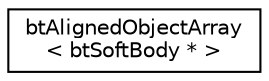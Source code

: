 digraph "Graphical Class Hierarchy"
{
  edge [fontname="Helvetica",fontsize="10",labelfontname="Helvetica",labelfontsize="10"];
  node [fontname="Helvetica",fontsize="10",shape=record];
  rankdir="LR";
  Node1 [label="btAlignedObjectArray\l\< btSoftBody * \>",height=0.2,width=0.4,color="black", fillcolor="white", style="filled",URL="$classbt_aligned_object_array.html"];
}
